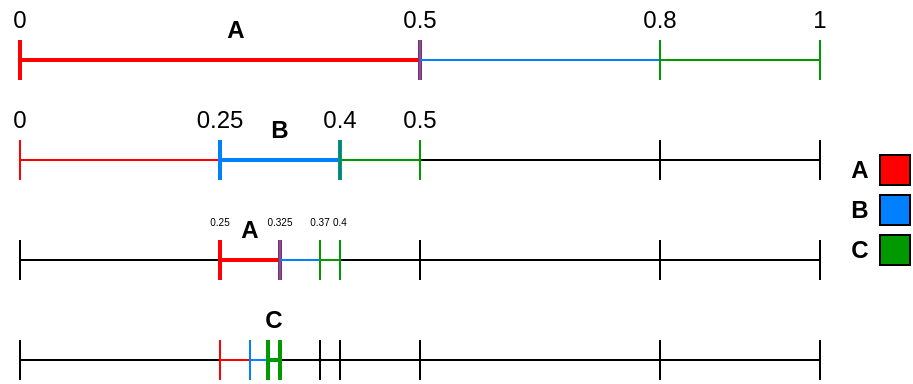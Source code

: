 <mxfile version="21.1.8" type="device">
  <diagram name="Seite-1" id="dA-f3gZ3LizXZUL1VeH9">
    <mxGraphModel dx="683" dy="372" grid="1" gridSize="10" guides="1" tooltips="1" connect="1" arrows="1" fold="1" page="1" pageScale="1" pageWidth="827" pageHeight="1169" math="0" shadow="0">
      <root>
        <mxCell id="0" />
        <mxCell id="1" parent="0" />
        <mxCell id="jJch6up4BkfaRnu90iqF-2" value="" style="shape=crossbar;whiteSpace=wrap;html=1;rounded=1;" vertex="1" parent="1">
          <mxGeometry x="440" y="420" width="120" height="20" as="geometry" />
        </mxCell>
        <mxCell id="jJch6up4BkfaRnu90iqF-3" value="" style="shape=crossbar;whiteSpace=wrap;html=1;rounded=1;" vertex="1" parent="1">
          <mxGeometry x="560" y="420" width="80" height="20" as="geometry" />
        </mxCell>
        <mxCell id="jJch6up4BkfaRnu90iqF-4" value="" style="shape=crossbar;whiteSpace=wrap;html=1;rounded=1;" vertex="1" parent="1">
          <mxGeometry x="240" y="420" width="100" height="20" as="geometry" />
        </mxCell>
        <mxCell id="jJch6up4BkfaRnu90iqF-6" value="" style="shape=crossbar;whiteSpace=wrap;html=1;rounded=1;" vertex="1" parent="1">
          <mxGeometry x="400" y="420" width="40" height="20" as="geometry" />
        </mxCell>
        <mxCell id="jJch6up4BkfaRnu90iqF-7" value="" style="shape=crossbar;whiteSpace=wrap;html=1;rounded=1;strokeColor=#FF0000;strokeWidth=2;" vertex="1" parent="1">
          <mxGeometry x="340" y="420" width="30" height="20" as="geometry" />
        </mxCell>
        <mxCell id="jJch6up4BkfaRnu90iqF-8" value="" style="shape=crossbar;whiteSpace=wrap;html=1;rounded=1;strokeColor=#007FFF;" vertex="1" parent="1">
          <mxGeometry x="370" y="420" width="20" height="20" as="geometry" />
        </mxCell>
        <mxCell id="jJch6up4BkfaRnu90iqF-10" value="" style="shape=crossbar;whiteSpace=wrap;html=1;rounded=1;strokeColor=#009900;" vertex="1" parent="1">
          <mxGeometry x="390" y="420" width="10" height="20" as="geometry" />
        </mxCell>
        <mxCell id="jJch6up4BkfaRnu90iqF-18" value="" style="shape=crossbar;whiteSpace=wrap;html=1;rounded=1;strokeColor=#ff0000;strokeWidth=2;" vertex="1" parent="1">
          <mxGeometry x="240" y="320" width="200" height="20" as="geometry" />
        </mxCell>
        <mxCell id="jJch6up4BkfaRnu90iqF-19" value="" style="shape=crossbar;whiteSpace=wrap;html=1;rounded=1;strokeColor=#007FFF;" vertex="1" parent="1">
          <mxGeometry x="440" y="320" width="120" height="20" as="geometry" />
        </mxCell>
        <mxCell id="jJch6up4BkfaRnu90iqF-20" value="" style="shape=crossbar;whiteSpace=wrap;html=1;rounded=1;strokeColor=#009900;" vertex="1" parent="1">
          <mxGeometry x="560" y="320" width="80" height="20" as="geometry" />
        </mxCell>
        <mxCell id="jJch6up4BkfaRnu90iqF-21" value="" style="shape=crossbar;whiteSpace=wrap;html=1;rounded=1;strokeColor=#FF0000;" vertex="1" parent="1">
          <mxGeometry x="240" y="370" width="100" height="20" as="geometry" />
        </mxCell>
        <mxCell id="jJch6up4BkfaRnu90iqF-22" value="" style="shape=crossbar;whiteSpace=wrap;html=1;rounded=1;strokeColor=#000000;" vertex="1" parent="1">
          <mxGeometry x="440" y="370" width="120" height="20" as="geometry" />
        </mxCell>
        <mxCell id="jJch6up4BkfaRnu90iqF-23" value="" style="shape=crossbar;whiteSpace=wrap;html=1;rounded=1;strokeColor=#000000;" vertex="1" parent="1">
          <mxGeometry x="560" y="370" width="80" height="20" as="geometry" />
        </mxCell>
        <mxCell id="jJch6up4BkfaRnu90iqF-24" value="" style="shape=crossbar;whiteSpace=wrap;html=1;rounded=1;strokeColor=#007FFF;strokeWidth=2;" vertex="1" parent="1">
          <mxGeometry x="340" y="370" width="60" height="20" as="geometry" />
        </mxCell>
        <mxCell id="jJch6up4BkfaRnu90iqF-25" value="" style="shape=crossbar;whiteSpace=wrap;html=1;rounded=1;strokeColor=#009900;" vertex="1" parent="1">
          <mxGeometry x="400" y="370" width="40" height="20" as="geometry" />
        </mxCell>
        <mxCell id="jJch6up4BkfaRnu90iqF-33" value="" style="shape=crossbar;whiteSpace=wrap;html=1;rounded=1;" vertex="1" parent="1">
          <mxGeometry x="440" y="470" width="120" height="20" as="geometry" />
        </mxCell>
        <mxCell id="jJch6up4BkfaRnu90iqF-34" value="" style="shape=crossbar;whiteSpace=wrap;html=1;rounded=1;" vertex="1" parent="1">
          <mxGeometry x="560" y="470" width="80" height="20" as="geometry" />
        </mxCell>
        <mxCell id="jJch6up4BkfaRnu90iqF-35" value="" style="shape=crossbar;whiteSpace=wrap;html=1;rounded=1;" vertex="1" parent="1">
          <mxGeometry x="240" y="470" width="100" height="20" as="geometry" />
        </mxCell>
        <mxCell id="jJch6up4BkfaRnu90iqF-36" value="" style="shape=crossbar;whiteSpace=wrap;html=1;rounded=1;" vertex="1" parent="1">
          <mxGeometry x="400" y="470" width="40" height="20" as="geometry" />
        </mxCell>
        <mxCell id="jJch6up4BkfaRnu90iqF-37" value="" style="shape=crossbar;whiteSpace=wrap;html=1;rounded=1;strokeColor=#FF0000;" vertex="1" parent="1">
          <mxGeometry x="340" y="470" width="15" height="20" as="geometry" />
        </mxCell>
        <mxCell id="jJch6up4BkfaRnu90iqF-38" value="" style="shape=crossbar;whiteSpace=wrap;html=1;rounded=1;" vertex="1" parent="1">
          <mxGeometry x="370" y="470" width="20" height="20" as="geometry" />
        </mxCell>
        <mxCell id="jJch6up4BkfaRnu90iqF-39" value="" style="shape=crossbar;whiteSpace=wrap;html=1;rounded=1;" vertex="1" parent="1">
          <mxGeometry x="390" y="470" width="10" height="20" as="geometry" />
        </mxCell>
        <mxCell id="jJch6up4BkfaRnu90iqF-40" value="" style="shape=crossbar;whiteSpace=wrap;html=1;rounded=1;strokeColor=#007FFF;" vertex="1" parent="1">
          <mxGeometry x="355" y="470" width="9" height="20" as="geometry" />
        </mxCell>
        <mxCell id="jJch6up4BkfaRnu90iqF-41" value="" style="shape=crossbar;whiteSpace=wrap;html=1;rounded=1;strokeColor=#009900;strokeWidth=2;" vertex="1" parent="1">
          <mxGeometry x="364" y="470" width="6" height="20" as="geometry" />
        </mxCell>
        <mxCell id="jJch6up4BkfaRnu90iqF-43" value="&lt;b&gt;A&lt;/b&gt;" style="text;html=1;strokeColor=none;fillColor=none;align=center;verticalAlign=middle;whiteSpace=wrap;rounded=0;" vertex="1" parent="1">
          <mxGeometry x="317.5" y="300" width="60" height="30" as="geometry" />
        </mxCell>
        <mxCell id="jJch6up4BkfaRnu90iqF-47" value="&lt;b&gt;B&lt;/b&gt;" style="text;html=1;strokeColor=none;fillColor=none;align=center;verticalAlign=middle;whiteSpace=wrap;rounded=0;" vertex="1" parent="1">
          <mxGeometry x="340" y="350" width="60" height="30" as="geometry" />
        </mxCell>
        <mxCell id="jJch6up4BkfaRnu90iqF-49" value="&lt;b&gt;A&lt;/b&gt;" style="text;html=1;strokeColor=none;fillColor=none;align=center;verticalAlign=middle;whiteSpace=wrap;rounded=0;" vertex="1" parent="1">
          <mxGeometry x="325" y="400" width="60" height="30" as="geometry" />
        </mxCell>
        <mxCell id="jJch6up4BkfaRnu90iqF-54" value="&lt;b&gt;C&lt;/b&gt;" style="text;html=1;strokeColor=none;fillColor=none;align=center;verticalAlign=middle;whiteSpace=wrap;rounded=0;" vertex="1" parent="1">
          <mxGeometry x="337" y="440" width="60" height="40" as="geometry" />
        </mxCell>
        <mxCell id="jJch6up4BkfaRnu90iqF-55" value="0" style="text;html=1;strokeColor=none;fillColor=none;align=center;verticalAlign=middle;whiteSpace=wrap;rounded=0;" vertex="1" parent="1">
          <mxGeometry x="230" y="300" width="20" height="20" as="geometry" />
        </mxCell>
        <mxCell id="jJch6up4BkfaRnu90iqF-56" value="&lt;div&gt;0.5&lt;/div&gt;" style="text;html=1;strokeColor=none;fillColor=none;align=center;verticalAlign=middle;whiteSpace=wrap;rounded=0;" vertex="1" parent="1">
          <mxGeometry x="430" y="300" width="20" height="20" as="geometry" />
        </mxCell>
        <mxCell id="jJch6up4BkfaRnu90iqF-58" value="&lt;div&gt;0.8&lt;/div&gt;" style="text;html=1;strokeColor=none;fillColor=none;align=center;verticalAlign=middle;whiteSpace=wrap;rounded=0;" vertex="1" parent="1">
          <mxGeometry x="550" y="300" width="20" height="20" as="geometry" />
        </mxCell>
        <mxCell id="jJch6up4BkfaRnu90iqF-59" value="1" style="text;html=1;strokeColor=none;fillColor=none;align=center;verticalAlign=middle;whiteSpace=wrap;rounded=0;" vertex="1" parent="1">
          <mxGeometry x="630" y="300" width="20" height="20" as="geometry" />
        </mxCell>
        <mxCell id="jJch6up4BkfaRnu90iqF-60" value="0" style="text;html=1;strokeColor=none;fillColor=none;align=center;verticalAlign=middle;whiteSpace=wrap;rounded=0;" vertex="1" parent="1">
          <mxGeometry x="230" y="350" width="20" height="20" as="geometry" />
        </mxCell>
        <mxCell id="jJch6up4BkfaRnu90iqF-61" value="&lt;div&gt;0.5&lt;/div&gt;" style="text;html=1;strokeColor=none;fillColor=none;align=center;verticalAlign=middle;whiteSpace=wrap;rounded=0;" vertex="1" parent="1">
          <mxGeometry x="430" y="350" width="20" height="20" as="geometry" />
        </mxCell>
        <mxCell id="jJch6up4BkfaRnu90iqF-64" value="&lt;div&gt;0.25&lt;/div&gt;" style="text;html=1;strokeColor=none;fillColor=none;align=center;verticalAlign=middle;whiteSpace=wrap;rounded=0;" vertex="1" parent="1">
          <mxGeometry x="330" y="350" width="20" height="20" as="geometry" />
        </mxCell>
        <mxCell id="jJch6up4BkfaRnu90iqF-65" value="0.4" style="text;html=1;strokeColor=none;fillColor=none;align=center;verticalAlign=middle;whiteSpace=wrap;rounded=0;" vertex="1" parent="1">
          <mxGeometry x="390" y="350" width="20" height="20" as="geometry" />
        </mxCell>
        <mxCell id="jJch6up4BkfaRnu90iqF-67" value="&lt;div style=&quot;font-size: 5px;&quot;&gt;0.25&lt;/div&gt;" style="text;html=1;strokeColor=none;fillColor=none;align=center;verticalAlign=middle;whiteSpace=wrap;rounded=0;fontSize=5;" vertex="1" parent="1">
          <mxGeometry x="330" y="400" width="20" height="20" as="geometry" />
        </mxCell>
        <mxCell id="jJch6up4BkfaRnu90iqF-68" value="0.4" style="text;html=1;strokeColor=none;fillColor=none;align=center;verticalAlign=middle;whiteSpace=wrap;rounded=0;fontSize=5;" vertex="1" parent="1">
          <mxGeometry x="390" y="400" width="20" height="20" as="geometry" />
        </mxCell>
        <mxCell id="jJch6up4BkfaRnu90iqF-69" value="0.325" style="text;html=1;strokeColor=none;fillColor=none;align=center;verticalAlign=middle;whiteSpace=wrap;rounded=0;fontSize=5;" vertex="1" parent="1">
          <mxGeometry x="360" y="400" width="20" height="20" as="geometry" />
        </mxCell>
        <mxCell id="jJch6up4BkfaRnu90iqF-70" value="0.37" style="text;html=1;strokeColor=none;fillColor=none;align=center;verticalAlign=middle;whiteSpace=wrap;rounded=0;fontSize=5;" vertex="1" parent="1">
          <mxGeometry x="380" y="400" width="20" height="20" as="geometry" />
        </mxCell>
        <mxCell id="jJch6up4BkfaRnu90iqF-73" value="&lt;b&gt;A&lt;/b&gt;" style="text;html=1;strokeColor=none;fillColor=none;align=center;verticalAlign=middle;whiteSpace=wrap;rounded=0;" vertex="1" parent="1">
          <mxGeometry x="650" y="370" width="20" height="30" as="geometry" />
        </mxCell>
        <mxCell id="jJch6up4BkfaRnu90iqF-74" value="&lt;b&gt;B&lt;/b&gt;" style="text;html=1;strokeColor=none;fillColor=none;align=center;verticalAlign=middle;whiteSpace=wrap;rounded=0;" vertex="1" parent="1">
          <mxGeometry x="650" y="390" width="20" height="30" as="geometry" />
        </mxCell>
        <mxCell id="jJch6up4BkfaRnu90iqF-75" value="&lt;b&gt;C&lt;/b&gt;" style="text;html=1;strokeColor=none;fillColor=none;align=center;verticalAlign=middle;whiteSpace=wrap;rounded=0;" vertex="1" parent="1">
          <mxGeometry x="650" y="410" width="20" height="30" as="geometry" />
        </mxCell>
        <mxCell id="jJch6up4BkfaRnu90iqF-76" value="" style="rounded=0;whiteSpace=wrap;html=1;strokeColor=#000000;fillColor=#FF0000;" vertex="1" parent="1">
          <mxGeometry x="670" y="377.5" width="15" height="15" as="geometry" />
        </mxCell>
        <mxCell id="jJch6up4BkfaRnu90iqF-77" value="" style="rounded=0;whiteSpace=wrap;html=1;strokeColor=#000000;fillColor=#007FFF;" vertex="1" parent="1">
          <mxGeometry x="670" y="397.5" width="15" height="15" as="geometry" />
        </mxCell>
        <mxCell id="jJch6up4BkfaRnu90iqF-79" value="" style="rounded=0;whiteSpace=wrap;html=1;strokeColor=#000000;fillColor=#009900;" vertex="1" parent="1">
          <mxGeometry x="670" y="417.5" width="15" height="15" as="geometry" />
        </mxCell>
      </root>
    </mxGraphModel>
  </diagram>
</mxfile>
